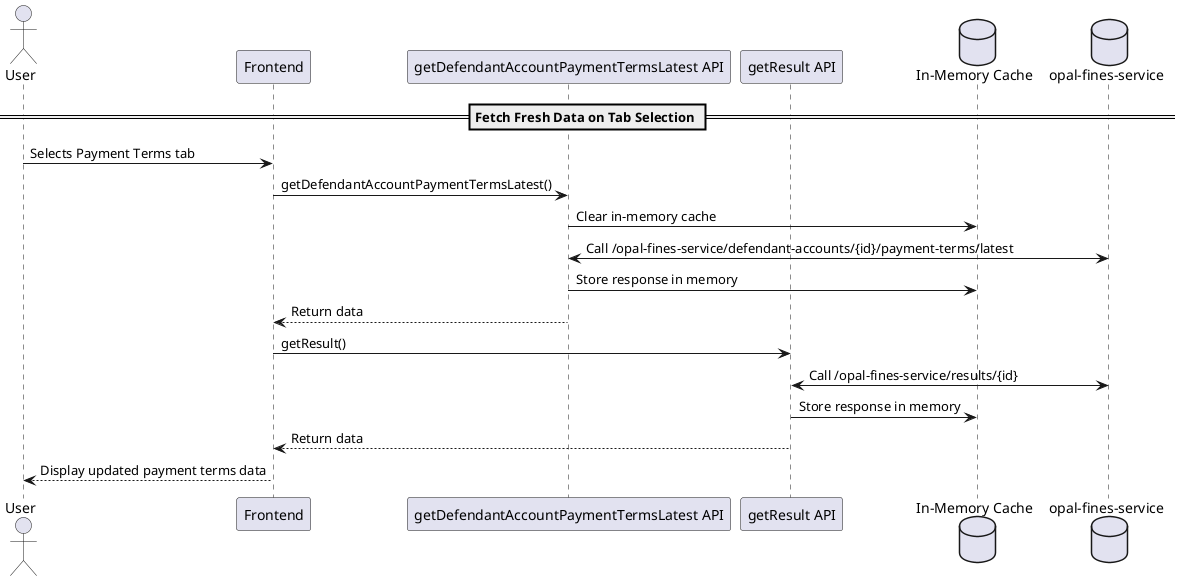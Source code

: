 @startuml
actor User
participant "Frontend" as Frontend
participant "getDefendantAccountPaymentTermsLatest API" as API
participant "getResult API" as API2
database "In-Memory Cache" as Cache
database "opal-fines-service" as Backend

== Fetch Fresh Data on Tab Selection ==

User -> Frontend : Selects Payment Terms tab
Frontend -> API : getDefendantAccountPaymentTermsLatest()
API -> Cache : Clear in-memory cache
API <-> Backend : Call /opal-fines-service/defendant-accounts/{id}/payment-terms/latest
API -> Cache : Store response in memory
API --> Frontend : Return data
Frontend -> API2 : getResult()
API2 <-> Backend : Call /opal-fines-service/results/{id}
API2 -> Cache : Store response in memory
API2 --> Frontend : Return data
Frontend --> User : Display updated payment terms data
@enduml